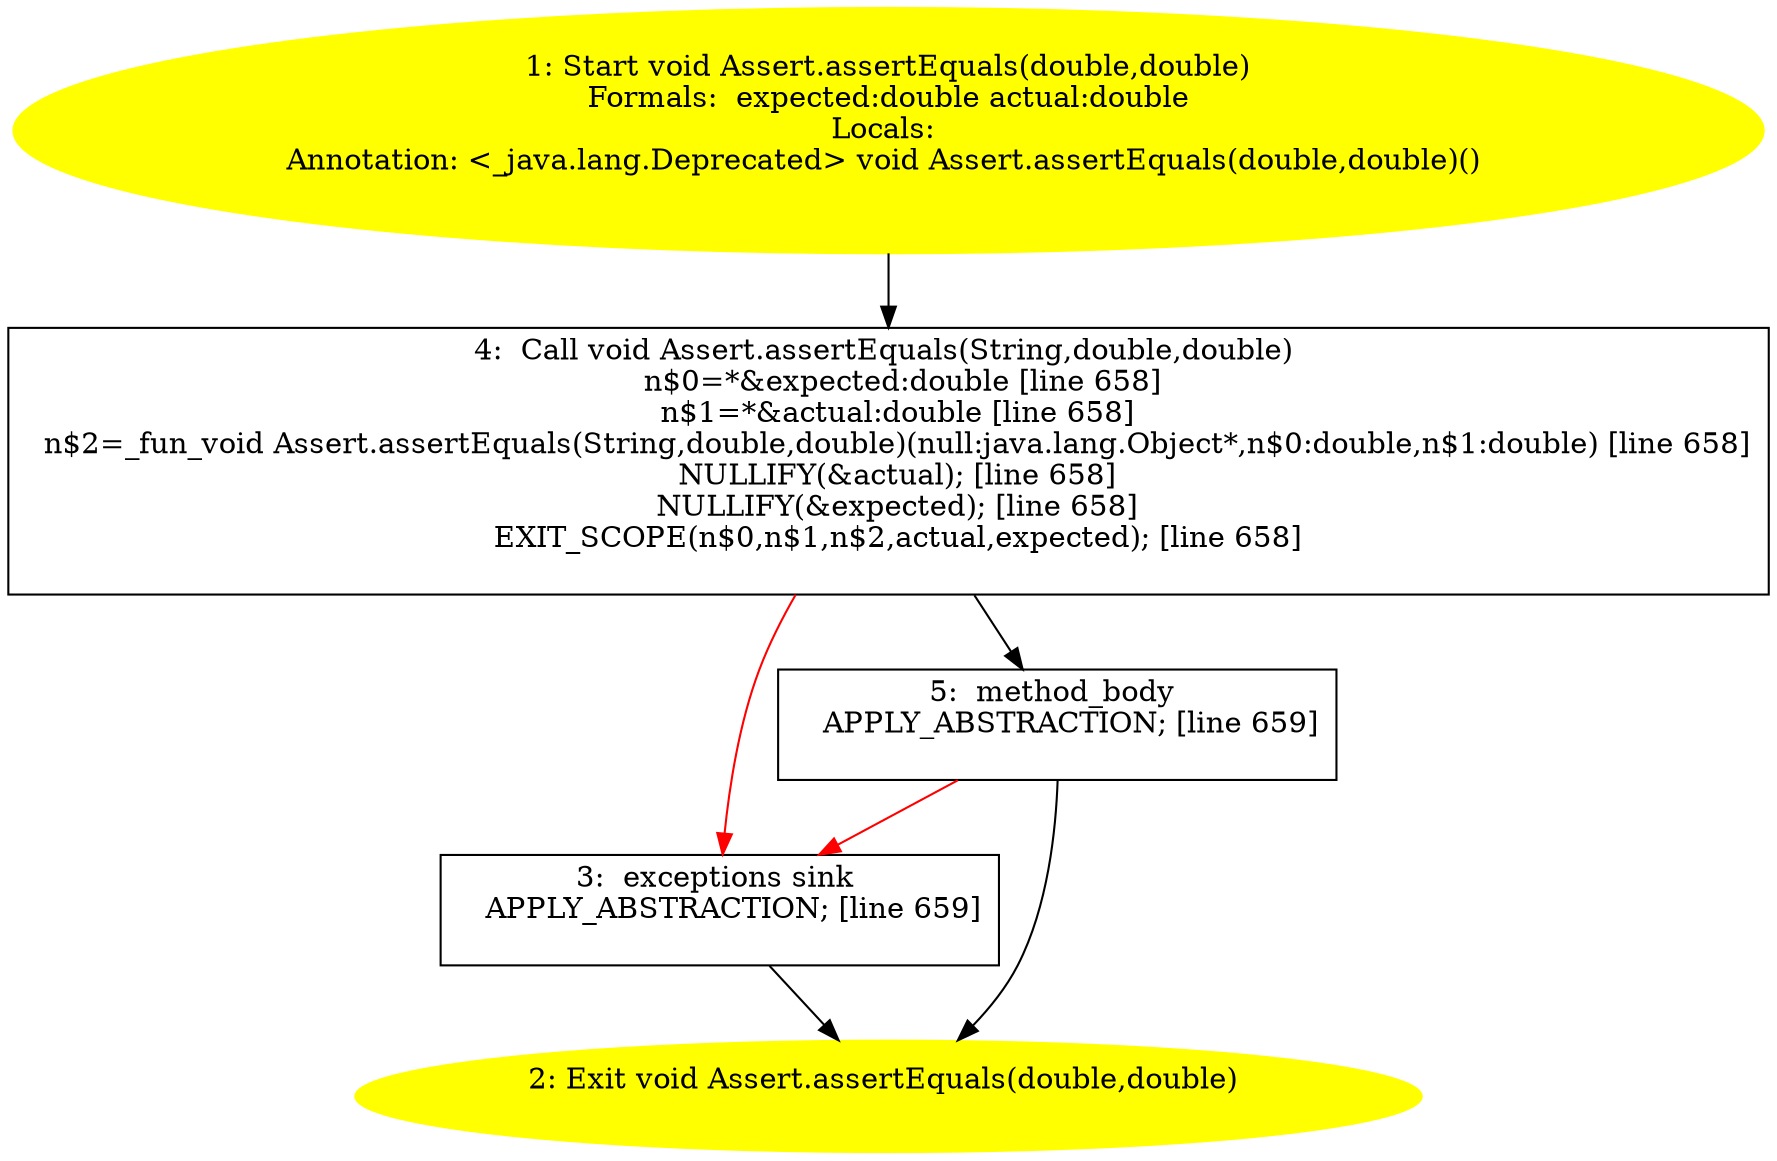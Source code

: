 /* @generated */
digraph cfg {
"org.junit.Assert.assertEquals(double,double):void.4a0b5a108ed6112095eafa38d88e3c6f_1" [label="1: Start void Assert.assertEquals(double,double)\nFormals:  expected:double actual:double\nLocals: \nAnnotation: <_java.lang.Deprecated> void Assert.assertEquals(double,double)() \n  " color=yellow style=filled]
	

	 "org.junit.Assert.assertEquals(double,double):void.4a0b5a108ed6112095eafa38d88e3c6f_1" -> "org.junit.Assert.assertEquals(double,double):void.4a0b5a108ed6112095eafa38d88e3c6f_4" ;
"org.junit.Assert.assertEquals(double,double):void.4a0b5a108ed6112095eafa38d88e3c6f_2" [label="2: Exit void Assert.assertEquals(double,double) \n  " color=yellow style=filled]
	

"org.junit.Assert.assertEquals(double,double):void.4a0b5a108ed6112095eafa38d88e3c6f_3" [label="3:  exceptions sink \n   APPLY_ABSTRACTION; [line 659]\n " shape="box"]
	

	 "org.junit.Assert.assertEquals(double,double):void.4a0b5a108ed6112095eafa38d88e3c6f_3" -> "org.junit.Assert.assertEquals(double,double):void.4a0b5a108ed6112095eafa38d88e3c6f_2" ;
"org.junit.Assert.assertEquals(double,double):void.4a0b5a108ed6112095eafa38d88e3c6f_4" [label="4:  Call void Assert.assertEquals(String,double,double) \n   n$0=*&expected:double [line 658]\n  n$1=*&actual:double [line 658]\n  n$2=_fun_void Assert.assertEquals(String,double,double)(null:java.lang.Object*,n$0:double,n$1:double) [line 658]\n  NULLIFY(&actual); [line 658]\n  NULLIFY(&expected); [line 658]\n  EXIT_SCOPE(n$0,n$1,n$2,actual,expected); [line 658]\n " shape="box"]
	

	 "org.junit.Assert.assertEquals(double,double):void.4a0b5a108ed6112095eafa38d88e3c6f_4" -> "org.junit.Assert.assertEquals(double,double):void.4a0b5a108ed6112095eafa38d88e3c6f_5" ;
	 "org.junit.Assert.assertEquals(double,double):void.4a0b5a108ed6112095eafa38d88e3c6f_4" -> "org.junit.Assert.assertEquals(double,double):void.4a0b5a108ed6112095eafa38d88e3c6f_3" [color="red" ];
"org.junit.Assert.assertEquals(double,double):void.4a0b5a108ed6112095eafa38d88e3c6f_5" [label="5:  method_body \n   APPLY_ABSTRACTION; [line 659]\n " shape="box"]
	

	 "org.junit.Assert.assertEquals(double,double):void.4a0b5a108ed6112095eafa38d88e3c6f_5" -> "org.junit.Assert.assertEquals(double,double):void.4a0b5a108ed6112095eafa38d88e3c6f_2" ;
	 "org.junit.Assert.assertEquals(double,double):void.4a0b5a108ed6112095eafa38d88e3c6f_5" -> "org.junit.Assert.assertEquals(double,double):void.4a0b5a108ed6112095eafa38d88e3c6f_3" [color="red" ];
}
